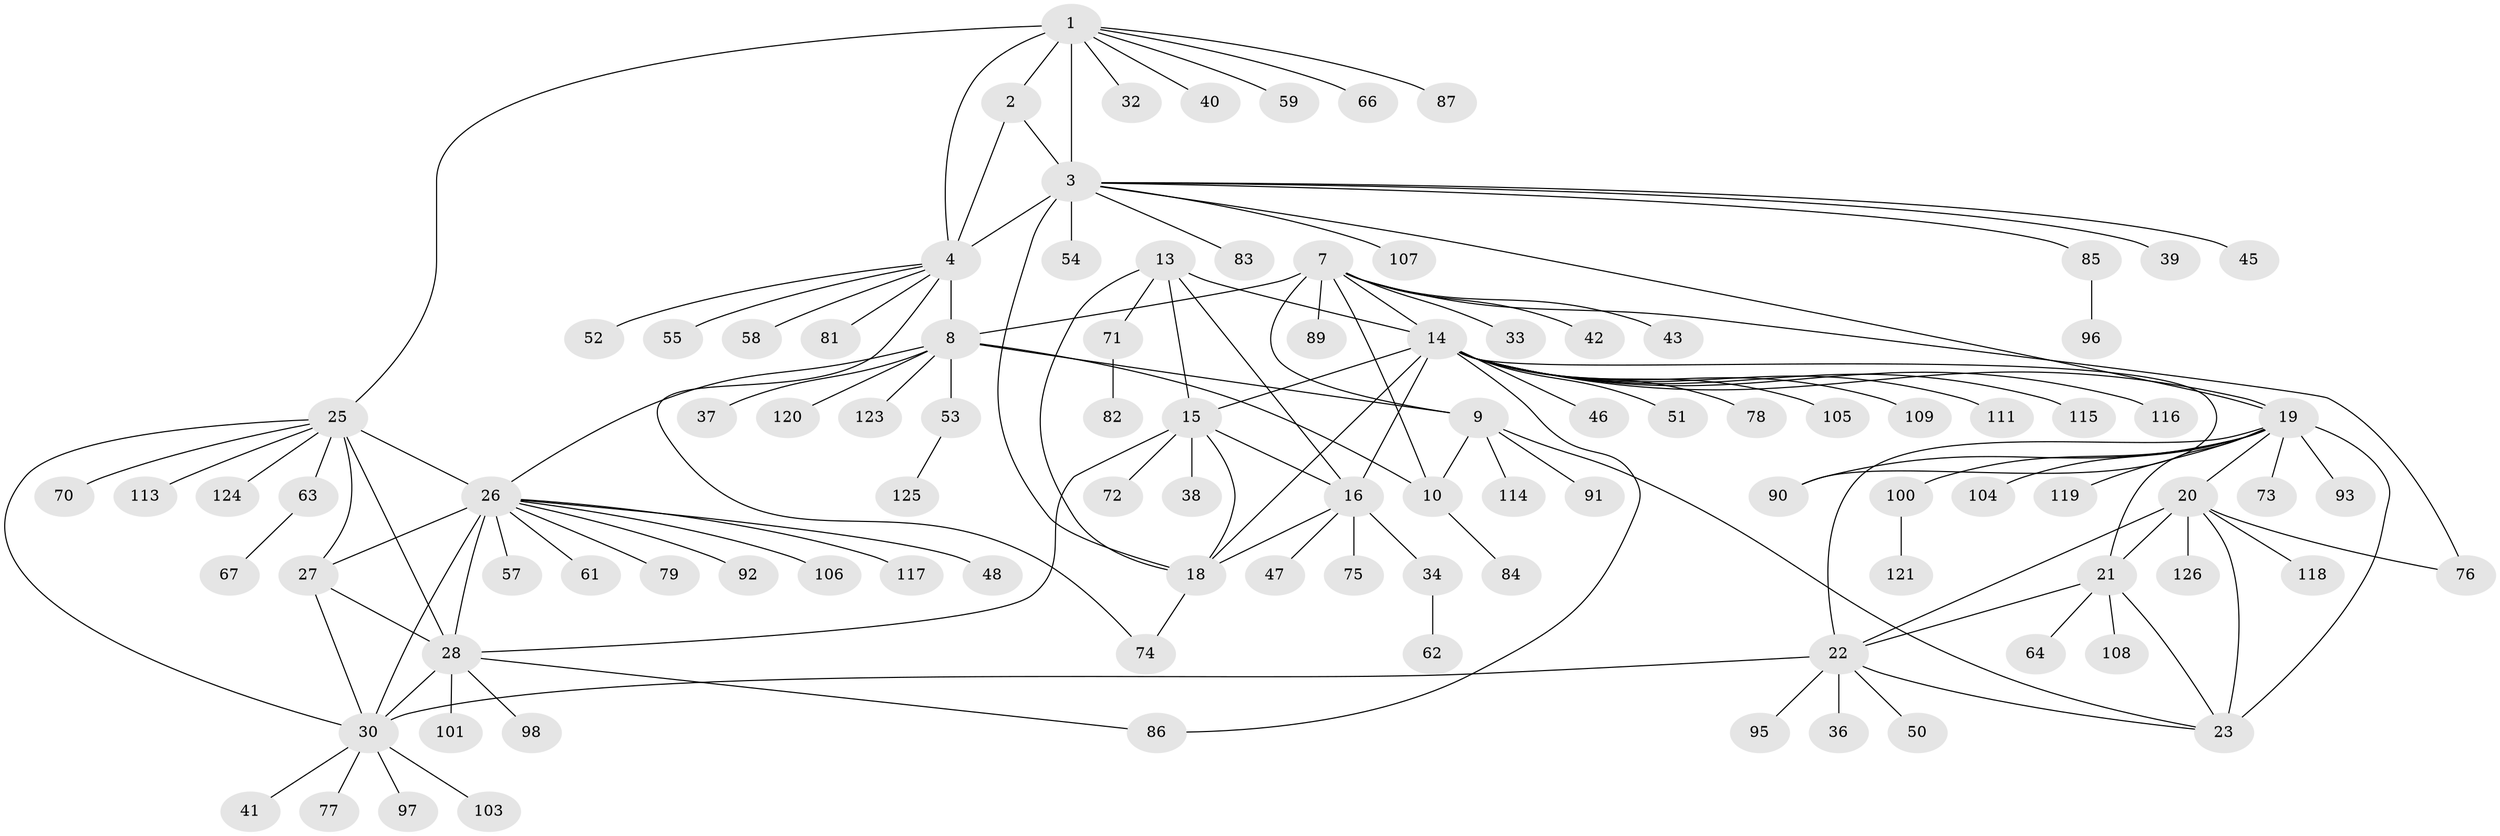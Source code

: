 // Generated by graph-tools (version 1.1) at 2025/52/02/27/25 19:52:13]
// undirected, 102 vertices, 135 edges
graph export_dot {
graph [start="1"]
  node [color=gray90,style=filled];
  1 [super="+5"];
  2 [super="+99"];
  3 [super="+6"];
  4 [super="+49"];
  7 [super="+11"];
  8 [super="+12"];
  9 [super="+112"];
  10 [super="+31"];
  13 [super="+102"];
  14 [super="+17"];
  15 [super="+60"];
  16 [super="+44"];
  18;
  19 [super="+24"];
  20 [super="+80"];
  21 [super="+35"];
  22 [super="+69"];
  23 [super="+122"];
  25 [super="+94"];
  26 [super="+29"];
  27;
  28;
  30 [super="+56"];
  32;
  33;
  34;
  36 [super="+68"];
  37;
  38;
  39;
  40;
  41;
  42;
  43;
  45;
  46;
  47;
  48;
  50 [super="+65"];
  51;
  52 [super="+88"];
  53;
  54;
  55;
  57;
  58;
  59;
  61;
  62;
  63;
  64;
  66;
  67;
  70;
  71;
  72;
  73;
  74;
  75;
  76;
  77;
  78;
  79;
  81;
  82;
  83;
  84;
  85 [super="+110"];
  86;
  87;
  89;
  90;
  91;
  92;
  93;
  95;
  96;
  97;
  98;
  100;
  101;
  103;
  104;
  105;
  106;
  107;
  108;
  109;
  111;
  113;
  114;
  115;
  116;
  117;
  118;
  119;
  120;
  121;
  123;
  124;
  125;
  126;
  1 -- 2 [weight=2];
  1 -- 3 [weight=4];
  1 -- 4 [weight=2];
  1 -- 25;
  1 -- 40;
  1 -- 59;
  1 -- 66;
  1 -- 87;
  1 -- 32;
  2 -- 3 [weight=2];
  2 -- 4;
  3 -- 4 [weight=2];
  3 -- 19;
  3 -- 39;
  3 -- 54;
  3 -- 83;
  3 -- 85;
  3 -- 107;
  3 -- 18;
  3 -- 45;
  4 -- 52;
  4 -- 55;
  4 -- 58;
  4 -- 74;
  4 -- 81;
  4 -- 8;
  7 -- 8 [weight=4];
  7 -- 9 [weight=2];
  7 -- 10 [weight=2];
  7 -- 42;
  7 -- 43;
  7 -- 89;
  7 -- 33;
  7 -- 76;
  7 -- 14;
  8 -- 9 [weight=2];
  8 -- 10 [weight=2];
  8 -- 26;
  8 -- 53;
  8 -- 123;
  8 -- 37;
  8 -- 120;
  9 -- 10;
  9 -- 23;
  9 -- 91;
  9 -- 114;
  10 -- 84;
  13 -- 14 [weight=2];
  13 -- 15;
  13 -- 16;
  13 -- 18;
  13 -- 71;
  14 -- 15 [weight=2];
  14 -- 16 [weight=2];
  14 -- 18 [weight=2];
  14 -- 51;
  14 -- 86;
  14 -- 105;
  14 -- 109;
  14 -- 116;
  14 -- 78;
  14 -- 46;
  14 -- 111;
  14 -- 115;
  14 -- 90;
  14 -- 19;
  15 -- 16;
  15 -- 18;
  15 -- 28;
  15 -- 38;
  15 -- 72;
  16 -- 18;
  16 -- 34;
  16 -- 75;
  16 -- 47;
  18 -- 74;
  19 -- 20 [weight=2];
  19 -- 21 [weight=2];
  19 -- 22 [weight=2];
  19 -- 23 [weight=2];
  19 -- 93;
  19 -- 104;
  19 -- 100;
  19 -- 73;
  19 -- 119;
  19 -- 90;
  20 -- 21;
  20 -- 22;
  20 -- 23;
  20 -- 76;
  20 -- 118;
  20 -- 126;
  21 -- 22;
  21 -- 23;
  21 -- 64;
  21 -- 108;
  22 -- 23;
  22 -- 30;
  22 -- 36;
  22 -- 50;
  22 -- 95;
  25 -- 26 [weight=2];
  25 -- 27;
  25 -- 28;
  25 -- 30;
  25 -- 63;
  25 -- 70;
  25 -- 113;
  25 -- 124;
  26 -- 27 [weight=2];
  26 -- 28 [weight=2];
  26 -- 30 [weight=2];
  26 -- 57;
  26 -- 61;
  26 -- 79;
  26 -- 92;
  26 -- 106;
  26 -- 48;
  26 -- 117;
  27 -- 28;
  27 -- 30;
  28 -- 30;
  28 -- 86;
  28 -- 98;
  28 -- 101;
  30 -- 41;
  30 -- 77;
  30 -- 97;
  30 -- 103;
  34 -- 62;
  53 -- 125;
  63 -- 67;
  71 -- 82;
  85 -- 96;
  100 -- 121;
}
